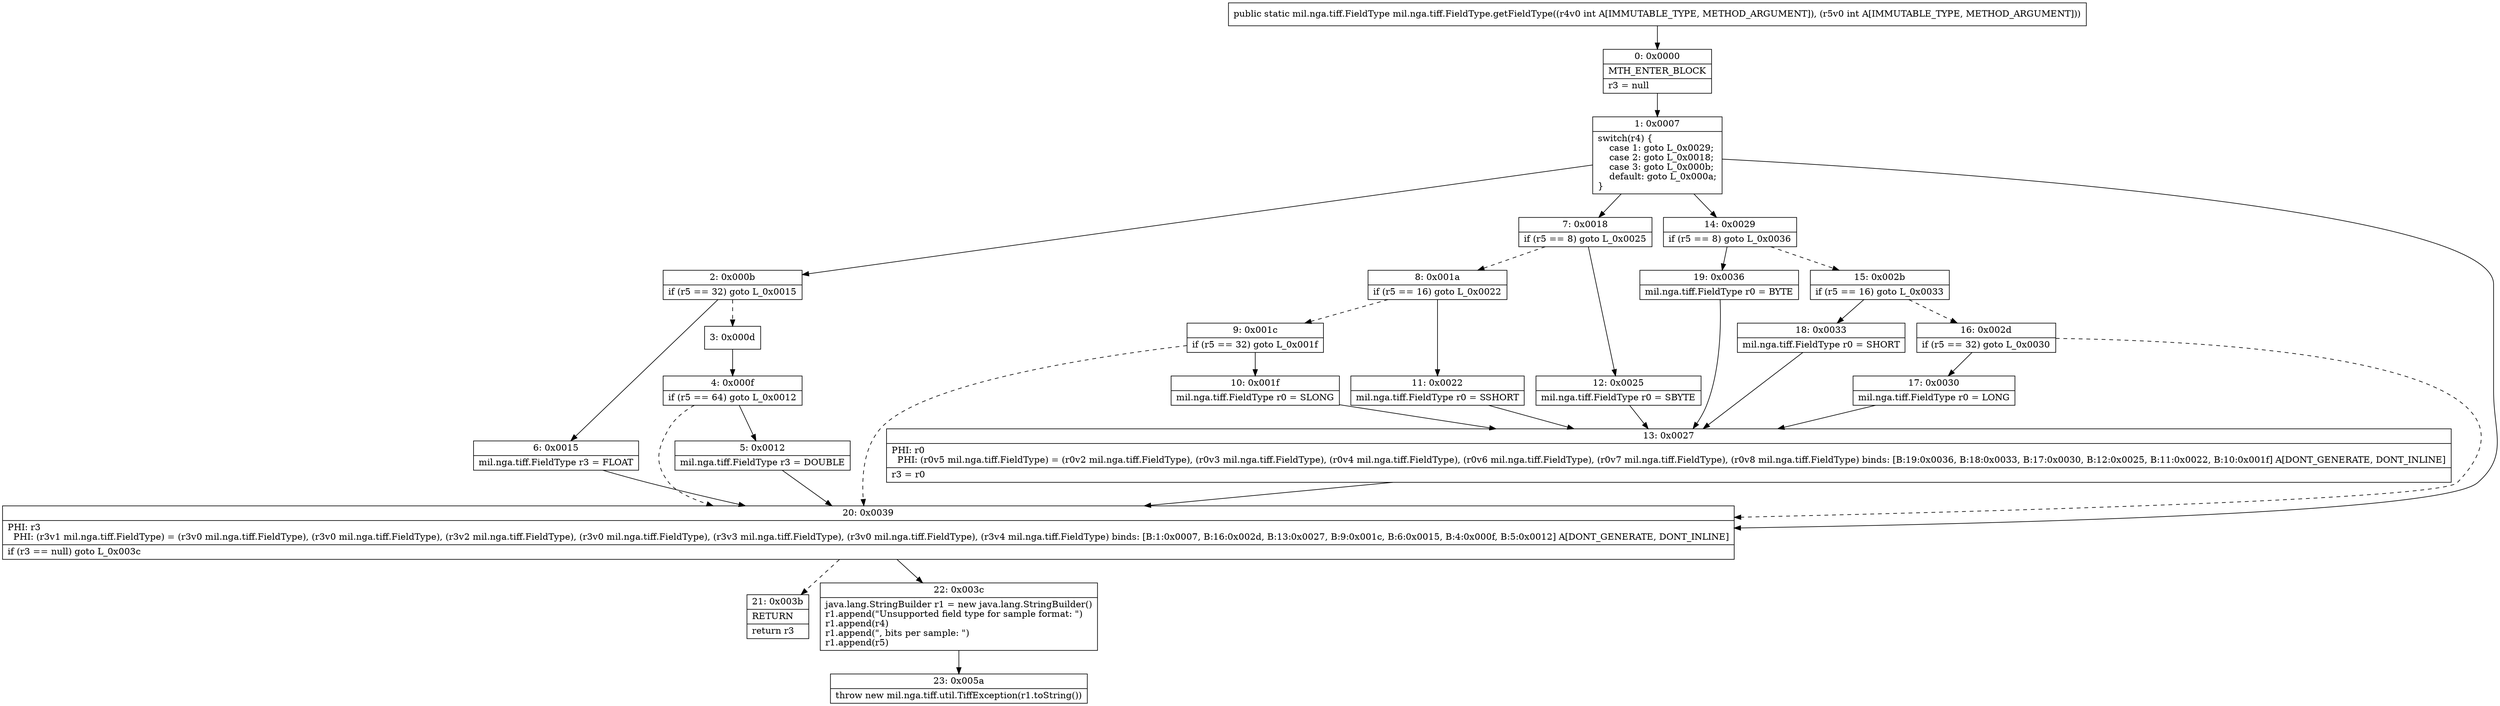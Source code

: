 digraph "CFG formil.nga.tiff.FieldType.getFieldType(II)Lmil\/nga\/tiff\/FieldType;" {
Node_0 [shape=record,label="{0\:\ 0x0000|MTH_ENTER_BLOCK\l|r3 = null\l}"];
Node_1 [shape=record,label="{1\:\ 0x0007|switch(r4) \{\l    case 1: goto L_0x0029;\l    case 2: goto L_0x0018;\l    case 3: goto L_0x000b;\l    default: goto L_0x000a;\l\}\l}"];
Node_2 [shape=record,label="{2\:\ 0x000b|if (r5 == 32) goto L_0x0015\l}"];
Node_3 [shape=record,label="{3\:\ 0x000d}"];
Node_4 [shape=record,label="{4\:\ 0x000f|if (r5 == 64) goto L_0x0012\l}"];
Node_5 [shape=record,label="{5\:\ 0x0012|mil.nga.tiff.FieldType r3 = DOUBLE\l}"];
Node_6 [shape=record,label="{6\:\ 0x0015|mil.nga.tiff.FieldType r3 = FLOAT\l}"];
Node_7 [shape=record,label="{7\:\ 0x0018|if (r5 == 8) goto L_0x0025\l}"];
Node_8 [shape=record,label="{8\:\ 0x001a|if (r5 == 16) goto L_0x0022\l}"];
Node_9 [shape=record,label="{9\:\ 0x001c|if (r5 == 32) goto L_0x001f\l}"];
Node_10 [shape=record,label="{10\:\ 0x001f|mil.nga.tiff.FieldType r0 = SLONG\l}"];
Node_11 [shape=record,label="{11\:\ 0x0022|mil.nga.tiff.FieldType r0 = SSHORT\l}"];
Node_12 [shape=record,label="{12\:\ 0x0025|mil.nga.tiff.FieldType r0 = SBYTE\l}"];
Node_13 [shape=record,label="{13\:\ 0x0027|PHI: r0 \l  PHI: (r0v5 mil.nga.tiff.FieldType) = (r0v2 mil.nga.tiff.FieldType), (r0v3 mil.nga.tiff.FieldType), (r0v4 mil.nga.tiff.FieldType), (r0v6 mil.nga.tiff.FieldType), (r0v7 mil.nga.tiff.FieldType), (r0v8 mil.nga.tiff.FieldType) binds: [B:19:0x0036, B:18:0x0033, B:17:0x0030, B:12:0x0025, B:11:0x0022, B:10:0x001f] A[DONT_GENERATE, DONT_INLINE]\l|r3 = r0\l}"];
Node_14 [shape=record,label="{14\:\ 0x0029|if (r5 == 8) goto L_0x0036\l}"];
Node_15 [shape=record,label="{15\:\ 0x002b|if (r5 == 16) goto L_0x0033\l}"];
Node_16 [shape=record,label="{16\:\ 0x002d|if (r5 == 32) goto L_0x0030\l}"];
Node_17 [shape=record,label="{17\:\ 0x0030|mil.nga.tiff.FieldType r0 = LONG\l}"];
Node_18 [shape=record,label="{18\:\ 0x0033|mil.nga.tiff.FieldType r0 = SHORT\l}"];
Node_19 [shape=record,label="{19\:\ 0x0036|mil.nga.tiff.FieldType r0 = BYTE\l}"];
Node_20 [shape=record,label="{20\:\ 0x0039|PHI: r3 \l  PHI: (r3v1 mil.nga.tiff.FieldType) = (r3v0 mil.nga.tiff.FieldType), (r3v0 mil.nga.tiff.FieldType), (r3v2 mil.nga.tiff.FieldType), (r3v0 mil.nga.tiff.FieldType), (r3v3 mil.nga.tiff.FieldType), (r3v0 mil.nga.tiff.FieldType), (r3v4 mil.nga.tiff.FieldType) binds: [B:1:0x0007, B:16:0x002d, B:13:0x0027, B:9:0x001c, B:6:0x0015, B:4:0x000f, B:5:0x0012] A[DONT_GENERATE, DONT_INLINE]\l|if (r3 == null) goto L_0x003c\l}"];
Node_21 [shape=record,label="{21\:\ 0x003b|RETURN\l|return r3\l}"];
Node_22 [shape=record,label="{22\:\ 0x003c|java.lang.StringBuilder r1 = new java.lang.StringBuilder()\lr1.append(\"Unsupported field type for sample format: \")\lr1.append(r4)\lr1.append(\", bits per sample: \")\lr1.append(r5)\l}"];
Node_23 [shape=record,label="{23\:\ 0x005a|throw new mil.nga.tiff.util.TiffException(r1.toString())\l}"];
MethodNode[shape=record,label="{public static mil.nga.tiff.FieldType mil.nga.tiff.FieldType.getFieldType((r4v0 int A[IMMUTABLE_TYPE, METHOD_ARGUMENT]), (r5v0 int A[IMMUTABLE_TYPE, METHOD_ARGUMENT])) }"];
MethodNode -> Node_0;
Node_0 -> Node_1;
Node_1 -> Node_2;
Node_1 -> Node_7;
Node_1 -> Node_14;
Node_1 -> Node_20;
Node_2 -> Node_3[style=dashed];
Node_2 -> Node_6;
Node_3 -> Node_4;
Node_4 -> Node_5;
Node_4 -> Node_20[style=dashed];
Node_5 -> Node_20;
Node_6 -> Node_20;
Node_7 -> Node_8[style=dashed];
Node_7 -> Node_12;
Node_8 -> Node_9[style=dashed];
Node_8 -> Node_11;
Node_9 -> Node_10;
Node_9 -> Node_20[style=dashed];
Node_10 -> Node_13;
Node_11 -> Node_13;
Node_12 -> Node_13;
Node_13 -> Node_20;
Node_14 -> Node_15[style=dashed];
Node_14 -> Node_19;
Node_15 -> Node_16[style=dashed];
Node_15 -> Node_18;
Node_16 -> Node_17;
Node_16 -> Node_20[style=dashed];
Node_17 -> Node_13;
Node_18 -> Node_13;
Node_19 -> Node_13;
Node_20 -> Node_21[style=dashed];
Node_20 -> Node_22;
Node_22 -> Node_23;
}

